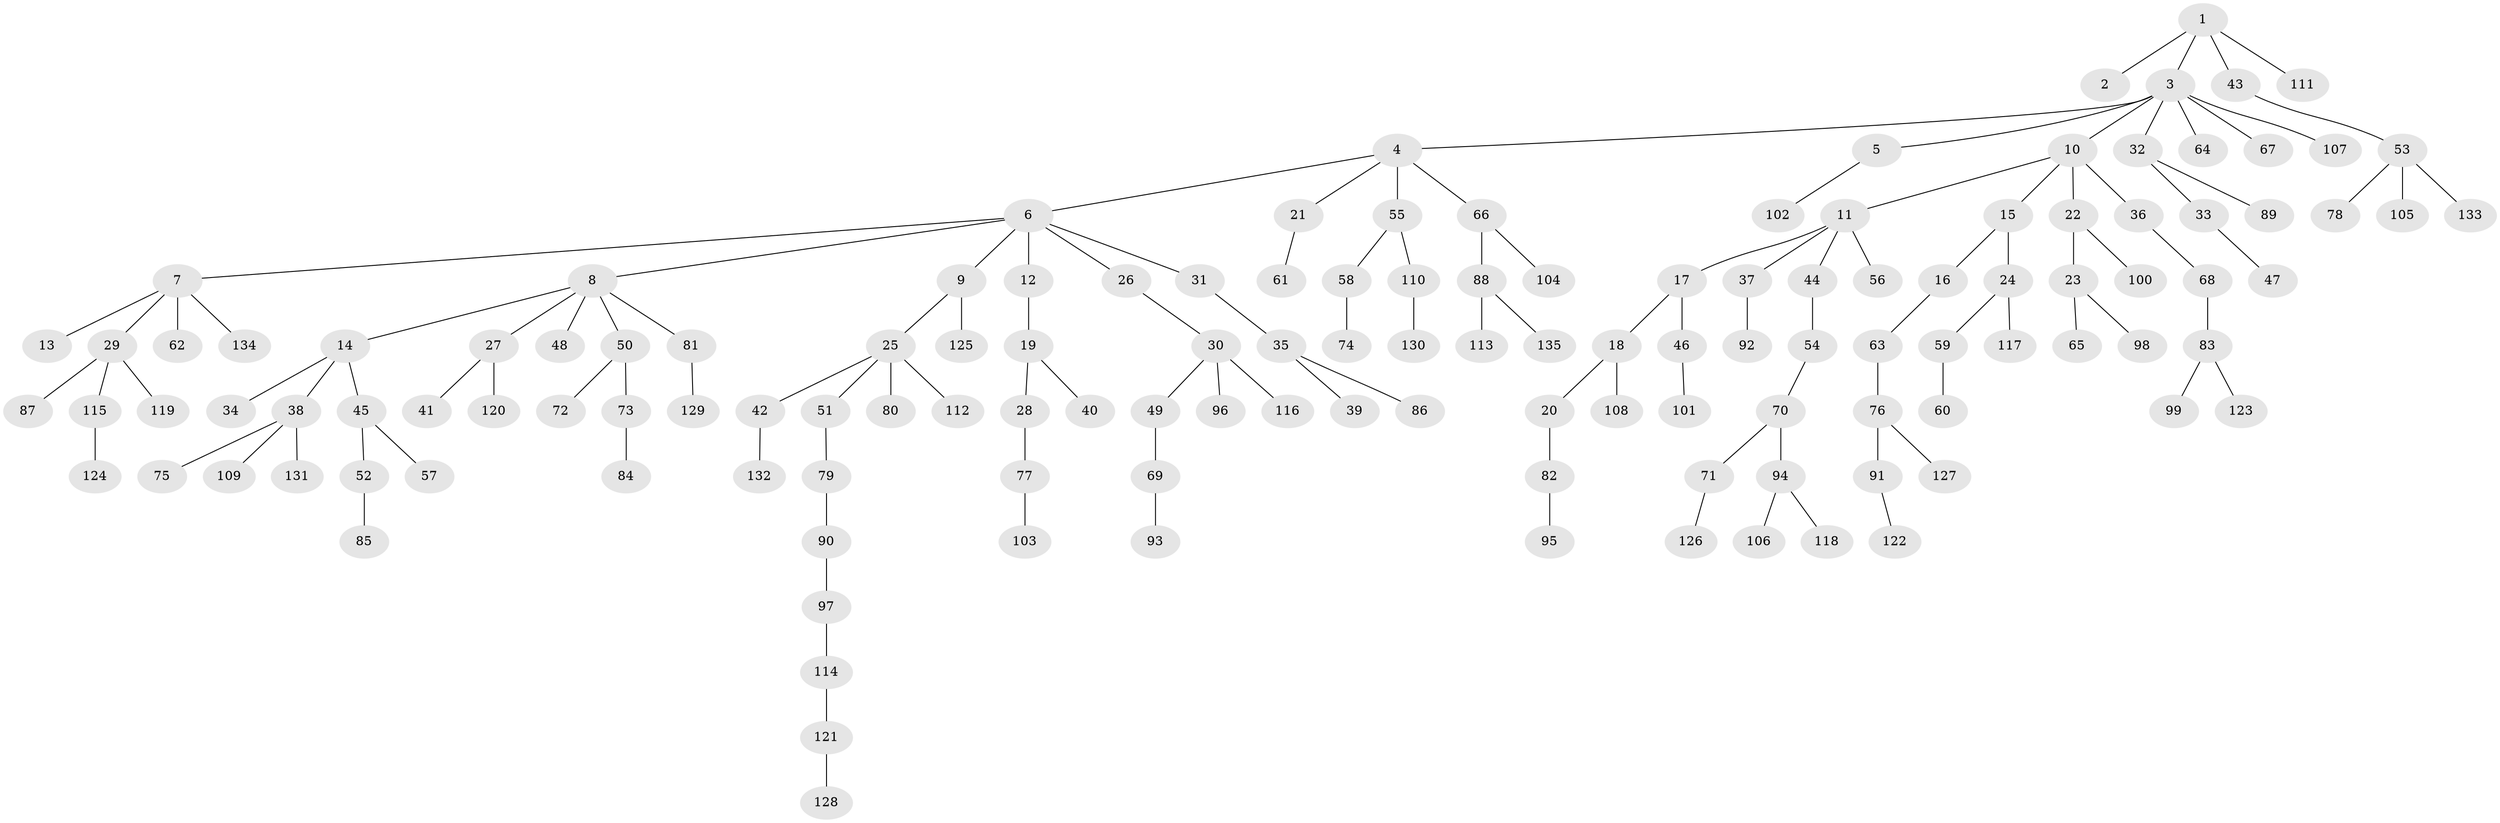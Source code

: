 // Generated by graph-tools (version 1.1) at 2025/02/03/09/25 03:02:27]
// undirected, 135 vertices, 134 edges
graph export_dot {
graph [start="1"]
  node [color=gray90,style=filled];
  1;
  2;
  3;
  4;
  5;
  6;
  7;
  8;
  9;
  10;
  11;
  12;
  13;
  14;
  15;
  16;
  17;
  18;
  19;
  20;
  21;
  22;
  23;
  24;
  25;
  26;
  27;
  28;
  29;
  30;
  31;
  32;
  33;
  34;
  35;
  36;
  37;
  38;
  39;
  40;
  41;
  42;
  43;
  44;
  45;
  46;
  47;
  48;
  49;
  50;
  51;
  52;
  53;
  54;
  55;
  56;
  57;
  58;
  59;
  60;
  61;
  62;
  63;
  64;
  65;
  66;
  67;
  68;
  69;
  70;
  71;
  72;
  73;
  74;
  75;
  76;
  77;
  78;
  79;
  80;
  81;
  82;
  83;
  84;
  85;
  86;
  87;
  88;
  89;
  90;
  91;
  92;
  93;
  94;
  95;
  96;
  97;
  98;
  99;
  100;
  101;
  102;
  103;
  104;
  105;
  106;
  107;
  108;
  109;
  110;
  111;
  112;
  113;
  114;
  115;
  116;
  117;
  118;
  119;
  120;
  121;
  122;
  123;
  124;
  125;
  126;
  127;
  128;
  129;
  130;
  131;
  132;
  133;
  134;
  135;
  1 -- 2;
  1 -- 3;
  1 -- 43;
  1 -- 111;
  3 -- 4;
  3 -- 5;
  3 -- 10;
  3 -- 32;
  3 -- 64;
  3 -- 67;
  3 -- 107;
  4 -- 6;
  4 -- 21;
  4 -- 55;
  4 -- 66;
  5 -- 102;
  6 -- 7;
  6 -- 8;
  6 -- 9;
  6 -- 12;
  6 -- 26;
  6 -- 31;
  7 -- 13;
  7 -- 29;
  7 -- 62;
  7 -- 134;
  8 -- 14;
  8 -- 27;
  8 -- 48;
  8 -- 50;
  8 -- 81;
  9 -- 25;
  9 -- 125;
  10 -- 11;
  10 -- 15;
  10 -- 22;
  10 -- 36;
  11 -- 17;
  11 -- 37;
  11 -- 44;
  11 -- 56;
  12 -- 19;
  14 -- 34;
  14 -- 38;
  14 -- 45;
  15 -- 16;
  15 -- 24;
  16 -- 63;
  17 -- 18;
  17 -- 46;
  18 -- 20;
  18 -- 108;
  19 -- 28;
  19 -- 40;
  20 -- 82;
  21 -- 61;
  22 -- 23;
  22 -- 100;
  23 -- 65;
  23 -- 98;
  24 -- 59;
  24 -- 117;
  25 -- 42;
  25 -- 51;
  25 -- 80;
  25 -- 112;
  26 -- 30;
  27 -- 41;
  27 -- 120;
  28 -- 77;
  29 -- 87;
  29 -- 115;
  29 -- 119;
  30 -- 49;
  30 -- 96;
  30 -- 116;
  31 -- 35;
  32 -- 33;
  32 -- 89;
  33 -- 47;
  35 -- 39;
  35 -- 86;
  36 -- 68;
  37 -- 92;
  38 -- 75;
  38 -- 109;
  38 -- 131;
  42 -- 132;
  43 -- 53;
  44 -- 54;
  45 -- 52;
  45 -- 57;
  46 -- 101;
  49 -- 69;
  50 -- 72;
  50 -- 73;
  51 -- 79;
  52 -- 85;
  53 -- 78;
  53 -- 105;
  53 -- 133;
  54 -- 70;
  55 -- 58;
  55 -- 110;
  58 -- 74;
  59 -- 60;
  63 -- 76;
  66 -- 88;
  66 -- 104;
  68 -- 83;
  69 -- 93;
  70 -- 71;
  70 -- 94;
  71 -- 126;
  73 -- 84;
  76 -- 91;
  76 -- 127;
  77 -- 103;
  79 -- 90;
  81 -- 129;
  82 -- 95;
  83 -- 99;
  83 -- 123;
  88 -- 113;
  88 -- 135;
  90 -- 97;
  91 -- 122;
  94 -- 106;
  94 -- 118;
  97 -- 114;
  110 -- 130;
  114 -- 121;
  115 -- 124;
  121 -- 128;
}
